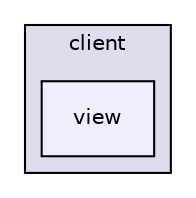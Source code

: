 digraph "src/es/ucm/tfg/controlremotolinux/client/view/" {
  compound=true
  node [ fontsize="10", fontname="Helvetica"];
  edge [ labelfontsize="10", labelfontname="Helvetica"];
  subgraph clusterdir_b69e1a1779b0fb6d3c2fc8c9d5459b9d {
    graph [ bgcolor="#ddddee", pencolor="black", label="client" fontname="Helvetica", fontsize="10", URL="dir_b69e1a1779b0fb6d3c2fc8c9d5459b9d.html"]
  dir_f0e9f69443a37b388c429080c8ea2b54 [shape=box, label="view", style="filled", fillcolor="#eeeeff", pencolor="black", URL="dir_f0e9f69443a37b388c429080c8ea2b54.html"];
  }
}
